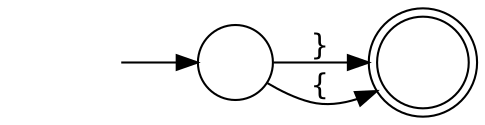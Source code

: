 digraph Automaton {
	graph [bb="0,0,214,44",
		dpi=96,
		rankdir=LR
	];
	node [label="\N"];
	0	 [height=0.5,
		label="",
		pos="109,22",
		shape=circle,
		width=0.5];
	1	 [height=0.61111,
		label="",
		pos="192,22",
		shape=doublecircle,
		width=0.61111];
	0 -> 1	 [label="}",
		lp="148.5,29.5",
		pos="e,169.81,22 127.18,22 136.61,22 148.6,22 159.64,22"];
	0 -> 1	 [label="{",
		lp="148.5,10.5",
		pos="e,173.93,9.2014 124.31,12.134 130.4,8.5065 137.76,4.8378 145,3 151.49,1.3532 158.26,2.4412 164.55,4.7602"];
	initial	 [height=0.5,
		label="",
		pos="27,22",
		shape=plaintext,
		width=0.75];
	initial -> 0	 [pos="e,90.826,22 54.195,22 62.654,22 72.051,22 80.595,22"];
}
